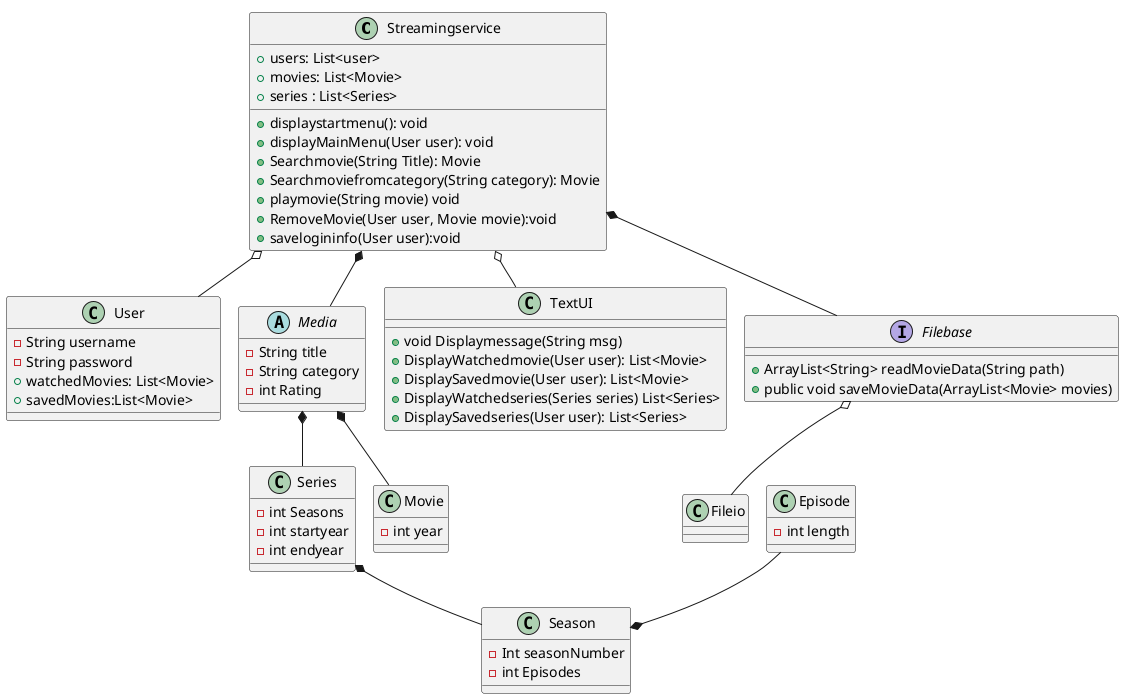 @startuml
!pragma layout smetana

class Streamingservice {
  +users: List<user>
  + movies: List<Movie>
  + series : List<Series>
  +displaystartmenu(): void
  +displayMainMenu(User user): void
  +Searchmovie(String Title): Movie
  + Searchmoviefromcategory(String category): Movie
  +playmovie(String movie) void
  +RemoveMovie(User user, Movie movie):void
  +savelogininfo(User user):void
}

class User {
    -String username
    -String password
    +watchedMovies: List<Movie>
    +savedMovies:List<Movie>
}

class Series {
    -int Seasons
    -int startyear
    -int endyear
}

class Season {
    -Int seasonNumber
    -int Episodes
}

class Episode {
-int length
}


class Fileio {
}

abstract class Media{
- String title
- String category
-int Rating
}

class TextUI {
+ void Displaymessage(String msg)
+DisplayWatchedmovie(User user): List<Movie>
 +DisplaySavedmovie(User user): List<Movie>
 +DisplayWatchedseries(Series series) List<Series>
+DisplaySavedseries(User user): List<Series>
}

class Movie {
-int year
}

interface Filebase{
+ArrayList<String> readMovieData(String path)
+ public void saveMovieData(ArrayList<Movie> movies)
}



Streamingservice *-- Filebase
Streamingservice o-- TextUI
Streamingservice o-- User
Streamingservice *-- Media
Filebase o-- Fileio
Media *-- Series
Media *-- Movie
Series *-- Season
Episode --* Season




@enduml
